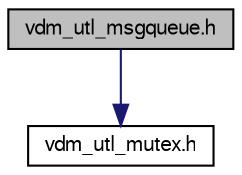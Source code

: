 digraph "vdm_utl_msgqueue.h"
{
  bgcolor="transparent";
  edge [fontname="FreeSans",fontsize="10",labelfontname="FreeSans",labelfontsize="10"];
  node [fontname="FreeSans",fontsize="10",shape=record];
  Node1 [label="vdm_utl_msgqueue.h",height=0.2,width=0.4,color="black", fillcolor="grey75", style="filled" fontcolor="black"];
  Node1 -> Node2 [color="midnightblue",fontsize="10",style="solid",fontname="FreeSans"];
  Node2 [label="vdm_utl_mutex.h",height=0.2,width=0.4,color="black",URL="$vdm__utl__mutex_8h.html",tooltip="Platform-agnostic Re-entrant (recursive) Mutex API."];
}
